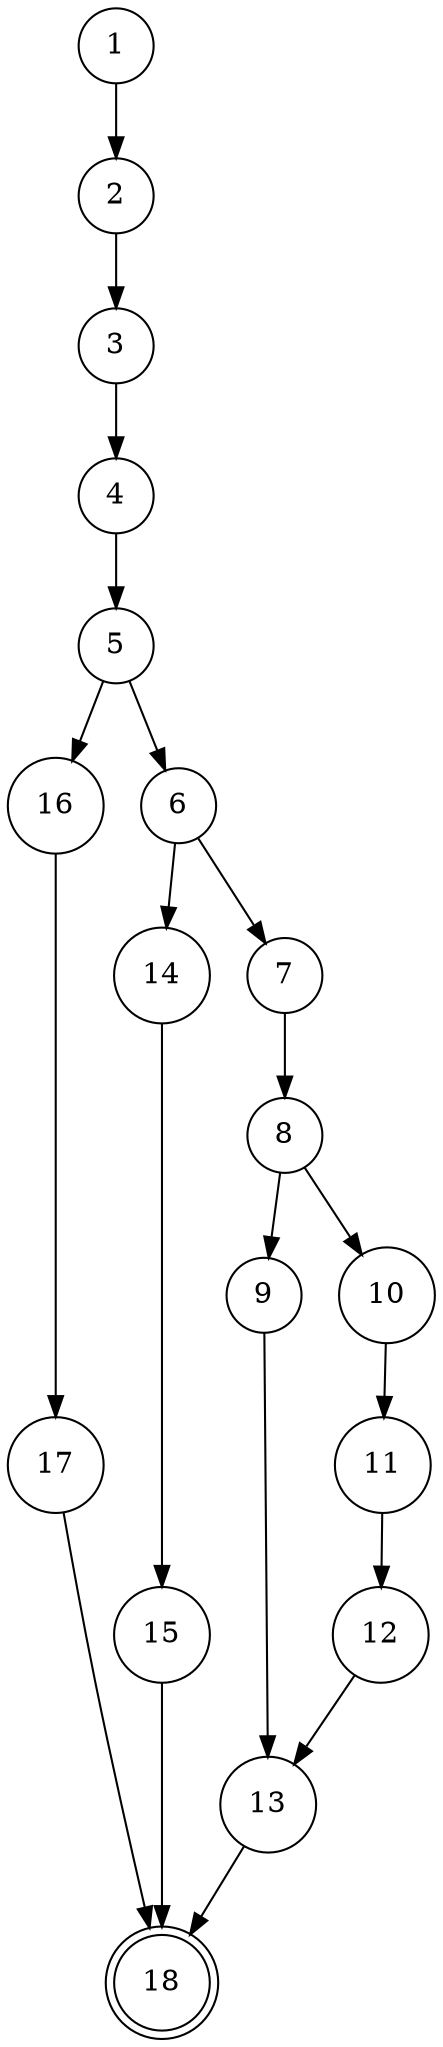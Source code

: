 digraph gfc { 
node [shape = circle] 1;
/* definition of argc at 1 */ 
/* definition of argv at 1 */ 
node [shape = doublecircle] 18;
node [shape = circle] 2;
/* derefdefinition of argc at 2 */ 
/* derefdefinition of argv at 2 */ 
node [shape = circle] 3;
/* derefdefinition of my_rank at 3 */ 
node [shape = circle] 4;
/* derefdefinition of n_tasks at 4 */ 
node [shape = circle] 5;
/* pusage of n_tasks at 5 */ 
node [shape = circle] 16;
/* cusage of n_tasks at 16 */ 
node [shape = circle] 17;
node [shape = circle] 6;
/* pusage of argc at 6 */ 
node [shape = circle] 14;
/* cusage of argv at 14 */ 
node [shape = circle] 15;
node [shape = circle] 7;
/* cusage of my_rank at 7 */ 
node [shape = circle] 8;
/* pusage of my_rank at 8 */ 
node [shape = circle] 9;
node [shape = circle] 12;
node [shape = circle] 10;
/* definition of fome at 10 */ 
/* cusage of argv at 10 */ 
/* cusage of my_rank at 10 */ 
node [shape = circle] 11;
/* cusage of my_rank at 11 */ 
/* cusage of fome at 11 */ 
node [shape = circle] 13;
1 -> 2;
2 -> 3;
3 -> 4;
4 -> 5;
5 -> 6;
5 -> 16;
16 -> 17;
17 -> 18;
6 -> 7;
6 -> 14;
14 -> 15;
15 -> 18;
7 -> 8;
8 -> 9;
8 -> 10;
9 -> 13;
12 -> 13;
10 -> 11;
11 -> 12;
13 -> 18;
 } 
